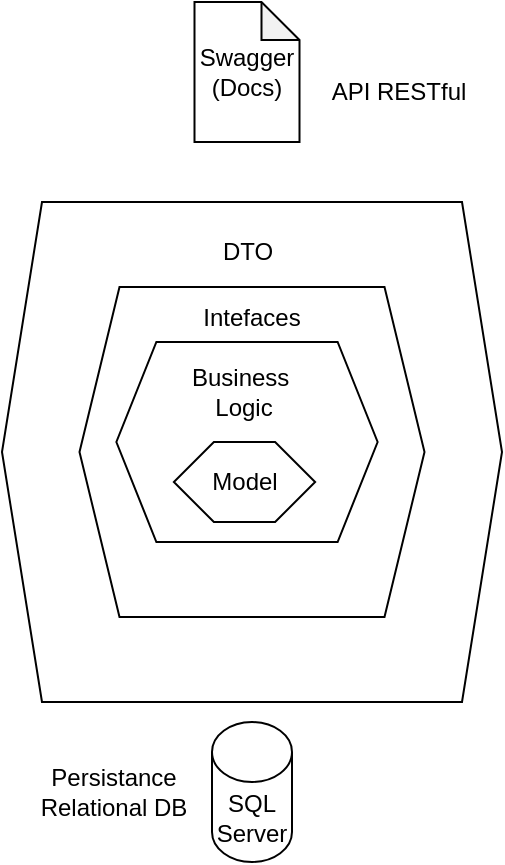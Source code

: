 <mxfile><diagram id="hWfA5Rfxt2DvoOpmETke" name="Page-1"><mxGraphModel dx="596" dy="535" grid="1" gridSize="10" guides="1" tooltips="1" connect="1" arrows="1" fold="1" page="1" pageScale="1" pageWidth="850" pageHeight="1100" math="0" shadow="0"><root><mxCell id="0"/><mxCell id="1" parent="0"/><mxCell id="2" value="" style="shape=hexagon;perimeter=hexagonPerimeter2;whiteSpace=wrap;html=1;fixedSize=1;" vertex="1" parent="1"><mxGeometry x="100" y="200" width="250" height="250" as="geometry"/></mxCell><mxCell id="3" value="API RESTful&lt;br&gt;" style="text;html=1;strokeColor=none;fillColor=none;align=center;verticalAlign=middle;whiteSpace=wrap;rounded=0;" vertex="1" parent="1"><mxGeometry x="251.25" y="130" width="95" height="30" as="geometry"/></mxCell><mxCell id="5" value="Persistance&lt;br&gt;Relational DB" style="text;html=1;strokeColor=none;fillColor=none;align=center;verticalAlign=middle;whiteSpace=wrap;rounded=0;" vertex="1" parent="1"><mxGeometry x="116.25" y="470" width="80" height="50" as="geometry"/></mxCell><mxCell id="6" value="Swagger&lt;br&gt;(Docs)" style="shape=note;whiteSpace=wrap;html=1;backgroundOutline=1;darkOpacity=0.05;size=19;" vertex="1" parent="1"><mxGeometry x="196.25" y="100" width="52.5" height="70" as="geometry"/></mxCell><mxCell id="7" value="SQL&lt;br&gt;Server" style="shape=cylinder3;whiteSpace=wrap;html=1;boundedLbl=1;backgroundOutline=1;size=15;" vertex="1" parent="1"><mxGeometry x="205" y="460" width="40" height="70" as="geometry"/></mxCell><mxCell id="9" value="" style="shape=hexagon;perimeter=hexagonPerimeter2;whiteSpace=wrap;html=1;fixedSize=1;" vertex="1" parent="1"><mxGeometry x="138.75" y="242.5" width="172.5" height="165" as="geometry"/></mxCell><mxCell id="10" value="DTO" style="text;html=1;strokeColor=none;fillColor=none;align=center;verticalAlign=middle;whiteSpace=wrap;rounded=0;" vertex="1" parent="1"><mxGeometry x="192.5" y="210" width="60" height="30" as="geometry"/></mxCell><mxCell id="12" value="Intefaces" style="text;html=1;strokeColor=none;fillColor=none;align=center;verticalAlign=middle;whiteSpace=wrap;rounded=0;" vertex="1" parent="1"><mxGeometry x="180" y="242.5" width="90" height="30" as="geometry"/></mxCell><mxCell id="13" value="" style="shape=hexagon;perimeter=hexagonPerimeter2;whiteSpace=wrap;html=1;fixedSize=1;" vertex="1" parent="1"><mxGeometry x="157.19" y="270" width="130.62" height="100" as="geometry"/></mxCell><mxCell id="14" value="Model" style="shape=hexagon;perimeter=hexagonPerimeter2;whiteSpace=wrap;html=1;fixedSize=1;" vertex="1" parent="1"><mxGeometry x="185.94" y="320" width="70.62" height="40" as="geometry"/></mxCell><mxCell id="15" value="Business&amp;nbsp;&lt;br&gt;Logic" style="text;html=1;strokeColor=none;fillColor=none;align=center;verticalAlign=middle;whiteSpace=wrap;rounded=0;" vertex="1" parent="1"><mxGeometry x="191.25" y="280" width="60" height="30" as="geometry"/></mxCell></root></mxGraphModel></diagram></mxfile>